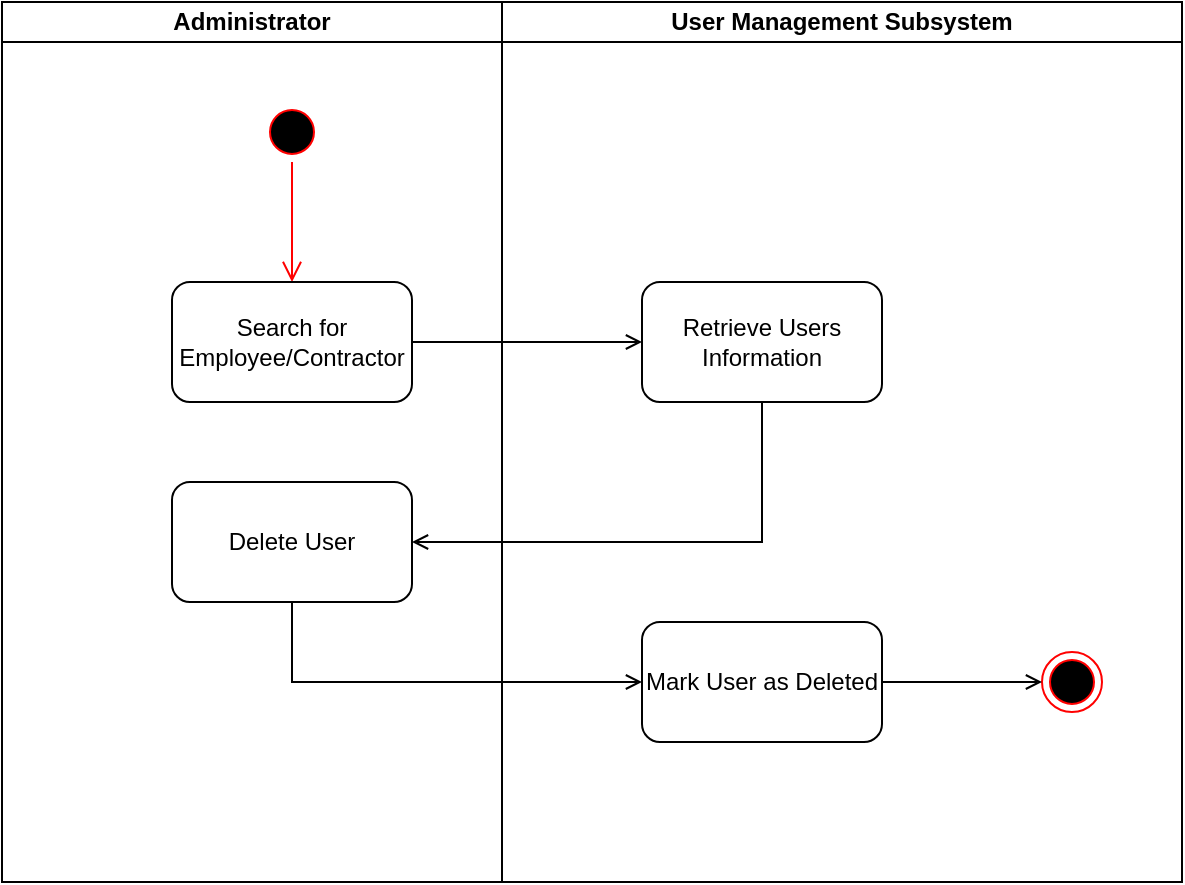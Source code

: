 <mxfile version="20.8.16" type="device"><diagram name="Page-1" id="j5TgsTUrNv_JwKOTNnHl"><mxGraphModel dx="1036" dy="606" grid="1" gridSize="10" guides="1" tooltips="1" connect="1" arrows="1" fold="1" page="1" pageScale="1" pageWidth="850" pageHeight="1100" math="0" shadow="0"><root><mxCell id="0"/><mxCell id="1" parent="0"/><mxCell id="weYJfE9U45_T2KXiZwlY-6" value="Administrator" style="swimlane;startSize=20;whiteSpace=wrap;html=1;" parent="1" vertex="1"><mxGeometry x="150" y="140" width="250" height="440" as="geometry"/></mxCell><mxCell id="weYJfE9U45_T2KXiZwlY-7" value="" style="ellipse;html=1;shape=startState;fillColor=#000000;strokeColor=#ff0000;" parent="weYJfE9U45_T2KXiZwlY-6" vertex="1"><mxGeometry x="130" y="50" width="30" height="30" as="geometry"/></mxCell><mxCell id="weYJfE9U45_T2KXiZwlY-8" value="" style="edgeStyle=orthogonalEdgeStyle;html=1;verticalAlign=bottom;endArrow=open;endSize=8;strokeColor=#ff0000;rounded=0;" parent="weYJfE9U45_T2KXiZwlY-6" source="weYJfE9U45_T2KXiZwlY-7" edge="1"><mxGeometry relative="1" as="geometry"><mxPoint x="145" y="140" as="targetPoint"/></mxGeometry></mxCell><mxCell id="weYJfE9U45_T2KXiZwlY-9" value="Search for Employee/Contractor" style="rounded=1;whiteSpace=wrap;html=1;" parent="weYJfE9U45_T2KXiZwlY-6" vertex="1"><mxGeometry x="85" y="140" width="120" height="60" as="geometry"/></mxCell><mxCell id="weYJfE9U45_T2KXiZwlY-10" value="Delete User" style="rounded=1;whiteSpace=wrap;html=1;" parent="weYJfE9U45_T2KXiZwlY-6" vertex="1"><mxGeometry x="85" y="240" width="120" height="60" as="geometry"/></mxCell><mxCell id="weYJfE9U45_T2KXiZwlY-11" value="User Management Subsystem" style="swimlane;startSize=20;whiteSpace=wrap;html=1;" parent="1" vertex="1"><mxGeometry x="400" y="140" width="340" height="440" as="geometry"/></mxCell><mxCell id="weYJfE9U45_T2KXiZwlY-12" value="Retrieve Users Information" style="rounded=1;whiteSpace=wrap;html=1;" parent="weYJfE9U45_T2KXiZwlY-11" vertex="1"><mxGeometry x="70" y="140" width="120" height="60" as="geometry"/></mxCell><mxCell id="weYJfE9U45_T2KXiZwlY-13" value="" style="ellipse;html=1;shape=endState;fillColor=#000000;strokeColor=#ff0000;" parent="weYJfE9U45_T2KXiZwlY-11" vertex="1"><mxGeometry x="270" y="325" width="30" height="30" as="geometry"/></mxCell><mxCell id="weYJfE9U45_T2KXiZwlY-14" style="edgeStyle=orthogonalEdgeStyle;rounded=0;orthogonalLoop=1;jettySize=auto;html=1;entryX=0;entryY=0.5;entryDx=0;entryDy=0;endArrow=open;endFill=0;" parent="weYJfE9U45_T2KXiZwlY-11" source="weYJfE9U45_T2KXiZwlY-15" target="weYJfE9U45_T2KXiZwlY-13" edge="1"><mxGeometry relative="1" as="geometry"/></mxCell><mxCell id="weYJfE9U45_T2KXiZwlY-15" value="Mark User as Deleted" style="rounded=1;whiteSpace=wrap;html=1;" parent="weYJfE9U45_T2KXiZwlY-11" vertex="1"><mxGeometry x="70" y="310" width="120" height="60" as="geometry"/></mxCell><mxCell id="weYJfE9U45_T2KXiZwlY-16" style="edgeStyle=orthogonalEdgeStyle;rounded=0;orthogonalLoop=1;jettySize=auto;html=1;entryX=0;entryY=0.5;entryDx=0;entryDy=0;endArrow=open;endFill=0;" parent="1" source="weYJfE9U45_T2KXiZwlY-9" target="weYJfE9U45_T2KXiZwlY-12" edge="1"><mxGeometry relative="1" as="geometry"/></mxCell><mxCell id="weYJfE9U45_T2KXiZwlY-17" style="edgeStyle=orthogonalEdgeStyle;rounded=0;orthogonalLoop=1;jettySize=auto;html=1;endArrow=open;endFill=0;" parent="1" source="weYJfE9U45_T2KXiZwlY-12" target="weYJfE9U45_T2KXiZwlY-10" edge="1"><mxGeometry relative="1" as="geometry"><Array as="points"><mxPoint x="530" y="410"/></Array></mxGeometry></mxCell><mxCell id="weYJfE9U45_T2KXiZwlY-18" style="edgeStyle=orthogonalEdgeStyle;rounded=0;orthogonalLoop=1;jettySize=auto;html=1;entryX=0;entryY=0.5;entryDx=0;entryDy=0;endArrow=open;endFill=0;" parent="1" source="weYJfE9U45_T2KXiZwlY-10" target="weYJfE9U45_T2KXiZwlY-15" edge="1"><mxGeometry relative="1" as="geometry"><Array as="points"><mxPoint x="295" y="480"/></Array></mxGeometry></mxCell></root></mxGraphModel></diagram></mxfile>